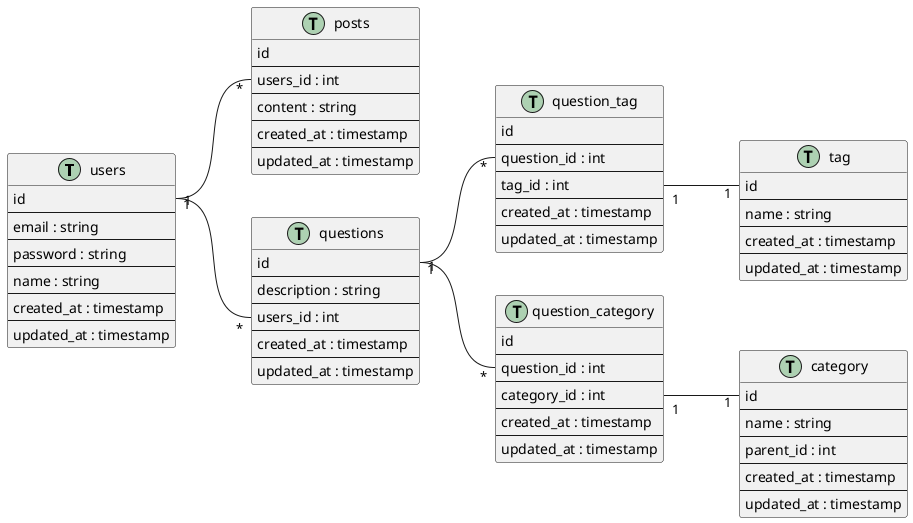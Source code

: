@startuml
left to right direction
class users << (T,#ADD1B2) >>{
    id
    --
    email : string
    --
    password : string
    --
    name : string
    --
    created_at : timestamp
    --
    updated_at : timestamp
}
class posts << (T,#ADD1B2) >>{
    id
    --
    users_id : int
    --
    content : string
    --
    created_at : timestamp
    --
    updated_at : timestamp
}
users::id “1” -- “*" posts::users_id

class questions << (T,#ADD1B2) >>{
    id
    --
    description : string
    --
    users_id : int
    --
    created_at : timestamp
    --
    updated_at : timestamp
}
users::id “1” -- “*" questions::users_id

class question_tag << (T,#ADD1B2) >>{
    id
    --
    question_id : int
    --
    tag_id : int
    --
    created_at : timestamp
    --
    updated_at : timestamp
}
questions::id “1” -- “*" question_tag::question_id

class tag << (T,#ADD1B2) >>{
    id
    --
    name : string
    --
    created_at : timestamp
    --
    updated_at : timestamp
}
question_tag::tag_id “1” -- “1" tag::id

class question_category << (T,#ADD1B2) >>{
    id
    --
    question_id : int
    --
    category_id : int
    --
    created_at : timestamp
    --
    updated_at : timestamp
}
questions::id “1” -- “*" question_category::question_id


class category << (T,#ADD1B2) >>{
    id
    --
    name : string
    --
    parent_id : int
    --
    created_at : timestamp
    --
    updated_at : timestamp
}
question_category::category_id “1” -- “1" category::id
@enduml
